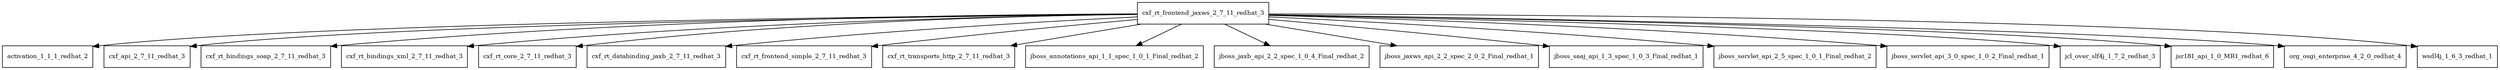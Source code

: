 digraph cxf_rt_frontend_jaxws_2_7_11_redhat_3_dependencies {
  node [shape = box, fontsize=10.0];
  cxf_rt_frontend_jaxws_2_7_11_redhat_3 -> activation_1_1_1_redhat_2;
  cxf_rt_frontend_jaxws_2_7_11_redhat_3 -> cxf_api_2_7_11_redhat_3;
  cxf_rt_frontend_jaxws_2_7_11_redhat_3 -> cxf_rt_bindings_soap_2_7_11_redhat_3;
  cxf_rt_frontend_jaxws_2_7_11_redhat_3 -> cxf_rt_bindings_xml_2_7_11_redhat_3;
  cxf_rt_frontend_jaxws_2_7_11_redhat_3 -> cxf_rt_core_2_7_11_redhat_3;
  cxf_rt_frontend_jaxws_2_7_11_redhat_3 -> cxf_rt_databinding_jaxb_2_7_11_redhat_3;
  cxf_rt_frontend_jaxws_2_7_11_redhat_3 -> cxf_rt_frontend_simple_2_7_11_redhat_3;
  cxf_rt_frontend_jaxws_2_7_11_redhat_3 -> cxf_rt_transports_http_2_7_11_redhat_3;
  cxf_rt_frontend_jaxws_2_7_11_redhat_3 -> jboss_annotations_api_1_1_spec_1_0_1_Final_redhat_2;
  cxf_rt_frontend_jaxws_2_7_11_redhat_3 -> jboss_jaxb_api_2_2_spec_1_0_4_Final_redhat_2;
  cxf_rt_frontend_jaxws_2_7_11_redhat_3 -> jboss_jaxws_api_2_2_spec_2_0_2_Final_redhat_1;
  cxf_rt_frontend_jaxws_2_7_11_redhat_3 -> jboss_saaj_api_1_3_spec_1_0_3_Final_redhat_1;
  cxf_rt_frontend_jaxws_2_7_11_redhat_3 -> jboss_servlet_api_2_5_spec_1_0_1_Final_redhat_2;
  cxf_rt_frontend_jaxws_2_7_11_redhat_3 -> jboss_servlet_api_3_0_spec_1_0_2_Final_redhat_1;
  cxf_rt_frontend_jaxws_2_7_11_redhat_3 -> jcl_over_slf4j_1_7_2_redhat_3;
  cxf_rt_frontend_jaxws_2_7_11_redhat_3 -> jsr181_api_1_0_MR1_redhat_6;
  cxf_rt_frontend_jaxws_2_7_11_redhat_3 -> org_osgi_enterprise_4_2_0_redhat_4;
  cxf_rt_frontend_jaxws_2_7_11_redhat_3 -> wsdl4j_1_6_3_redhat_1;
}
